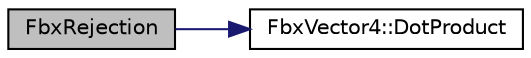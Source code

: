 digraph "FbxRejection"
{
  edge [fontname="Helvetica",fontsize="10",labelfontname="Helvetica",labelfontsize="10"];
  node [fontname="Helvetica",fontsize="10",shape=record];
  rankdir="LR";
  Node186 [label="FbxRejection",height=0.2,width=0.4,color="black", fillcolor="grey75", style="filled", fontcolor="black"];
  Node186 -> Node187 [color="midnightblue",fontsize="10",style="solid",fontname="Helvetica"];
  Node187 [label="FbxVector4::DotProduct",height=0.2,width=0.4,color="black", fillcolor="white", style="filled",URL="$class_fbx_vector4.html#adef4af04dc2011fb6553fad79d445ed0"];
}
